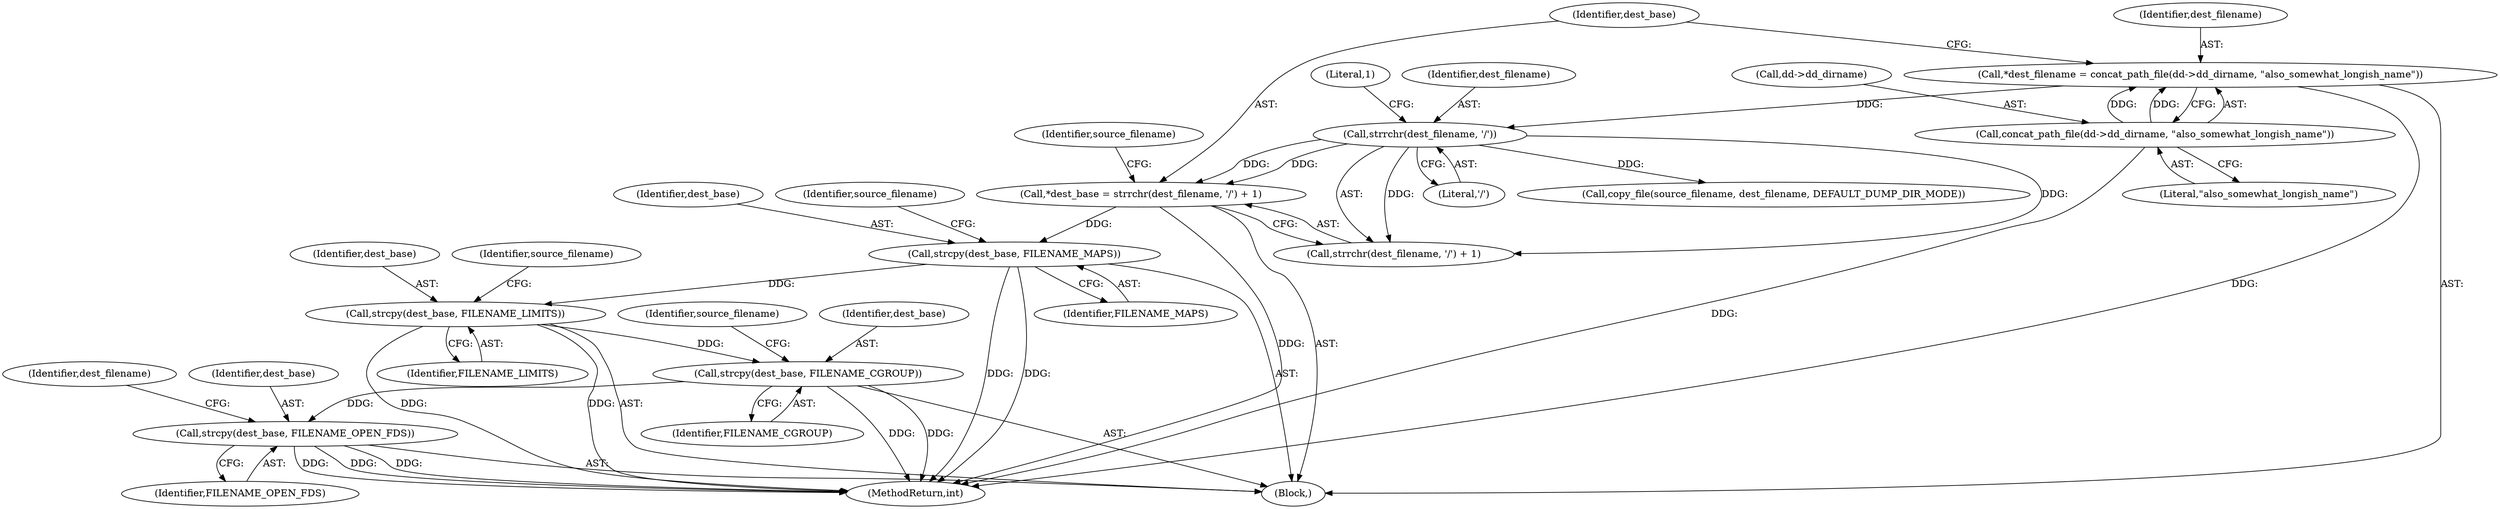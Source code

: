digraph "0_abrt_80408e9e24a1c10f85fd969e1853e0f192157f92_0@API" {
"1000735" [label="(Call,strcpy(dest_base, FILENAME_OPEN_FDS))"];
"1000719" [label="(Call,strcpy(dest_base, FILENAME_CGROUP))"];
"1000698" [label="(Call,strcpy(dest_base, FILENAME_LIMITS))"];
"1000677" [label="(Call,strcpy(dest_base, FILENAME_MAPS))"];
"1000665" [label="(Call,*dest_base = strrchr(dest_filename, '/') + 1)"];
"1000668" [label="(Call,strrchr(dest_filename, '/'))"];
"1000657" [label="(Call,*dest_filename = concat_path_file(dd->dd_dirname, \"also_somewhat_longish_name\"))"];
"1000659" [label="(Call,concat_path_file(dd->dd_dirname, \"also_somewhat_longish_name\"))"];
"1000677" [label="(Call,strcpy(dest_base, FILENAME_MAPS))"];
"1000736" [label="(Identifier,dest_base)"];
"1000623" [label="(Block,)"];
"1000720" [label="(Identifier,dest_base)"];
"1000719" [label="(Call,strcpy(dest_base, FILENAME_CGROUP))"];
"1000671" [label="(Literal,1)"];
"1000658" [label="(Identifier,dest_filename)"];
"1000740" [label="(Identifier,dest_filename)"];
"1000678" [label="(Identifier,dest_base)"];
"1000670" [label="(Literal,'/')"];
"1001168" [label="(MethodReturn,int)"];
"1000702" [label="(Identifier,source_filename)"];
"1000737" [label="(Identifier,FILENAME_OPEN_FDS)"];
"1000681" [label="(Identifier,source_filename)"];
"1000657" [label="(Call,*dest_filename = concat_path_file(dd->dd_dirname, \"also_somewhat_longish_name\"))"];
"1000700" [label="(Identifier,FILENAME_LIMITS)"];
"1000669" [label="(Identifier,dest_filename)"];
"1000663" [label="(Literal,\"also_somewhat_longish_name\")"];
"1000680" [label="(Call,copy_file(source_filename, dest_filename, DEFAULT_DUMP_DIR_MODE))"];
"1000666" [label="(Identifier,dest_base)"];
"1000679" [label="(Identifier,FILENAME_MAPS)"];
"1000659" [label="(Call,concat_path_file(dd->dd_dirname, \"also_somewhat_longish_name\"))"];
"1000668" [label="(Call,strrchr(dest_filename, '/'))"];
"1000735" [label="(Call,strcpy(dest_base, FILENAME_OPEN_FDS))"];
"1000723" [label="(Identifier,source_filename)"];
"1000660" [label="(Call,dd->dd_dirname)"];
"1000699" [label="(Identifier,dest_base)"];
"1000665" [label="(Call,*dest_base = strrchr(dest_filename, '/') + 1)"];
"1000674" [label="(Identifier,source_filename)"];
"1000721" [label="(Identifier,FILENAME_CGROUP)"];
"1000667" [label="(Call,strrchr(dest_filename, '/') + 1)"];
"1000698" [label="(Call,strcpy(dest_base, FILENAME_LIMITS))"];
"1000735" -> "1000623"  [label="AST: "];
"1000735" -> "1000737"  [label="CFG: "];
"1000736" -> "1000735"  [label="AST: "];
"1000737" -> "1000735"  [label="AST: "];
"1000740" -> "1000735"  [label="CFG: "];
"1000735" -> "1001168"  [label="DDG: "];
"1000735" -> "1001168"  [label="DDG: "];
"1000735" -> "1001168"  [label="DDG: "];
"1000719" -> "1000735"  [label="DDG: "];
"1000719" -> "1000623"  [label="AST: "];
"1000719" -> "1000721"  [label="CFG: "];
"1000720" -> "1000719"  [label="AST: "];
"1000721" -> "1000719"  [label="AST: "];
"1000723" -> "1000719"  [label="CFG: "];
"1000719" -> "1001168"  [label="DDG: "];
"1000719" -> "1001168"  [label="DDG: "];
"1000698" -> "1000719"  [label="DDG: "];
"1000698" -> "1000623"  [label="AST: "];
"1000698" -> "1000700"  [label="CFG: "];
"1000699" -> "1000698"  [label="AST: "];
"1000700" -> "1000698"  [label="AST: "];
"1000702" -> "1000698"  [label="CFG: "];
"1000698" -> "1001168"  [label="DDG: "];
"1000698" -> "1001168"  [label="DDG: "];
"1000677" -> "1000698"  [label="DDG: "];
"1000677" -> "1000623"  [label="AST: "];
"1000677" -> "1000679"  [label="CFG: "];
"1000678" -> "1000677"  [label="AST: "];
"1000679" -> "1000677"  [label="AST: "];
"1000681" -> "1000677"  [label="CFG: "];
"1000677" -> "1001168"  [label="DDG: "];
"1000677" -> "1001168"  [label="DDG: "];
"1000665" -> "1000677"  [label="DDG: "];
"1000665" -> "1000623"  [label="AST: "];
"1000665" -> "1000667"  [label="CFG: "];
"1000666" -> "1000665"  [label="AST: "];
"1000667" -> "1000665"  [label="AST: "];
"1000674" -> "1000665"  [label="CFG: "];
"1000665" -> "1001168"  [label="DDG: "];
"1000668" -> "1000665"  [label="DDG: "];
"1000668" -> "1000665"  [label="DDG: "];
"1000668" -> "1000667"  [label="AST: "];
"1000668" -> "1000670"  [label="CFG: "];
"1000669" -> "1000668"  [label="AST: "];
"1000670" -> "1000668"  [label="AST: "];
"1000671" -> "1000668"  [label="CFG: "];
"1000668" -> "1000667"  [label="DDG: "];
"1000668" -> "1000667"  [label="DDG: "];
"1000657" -> "1000668"  [label="DDG: "];
"1000668" -> "1000680"  [label="DDG: "];
"1000657" -> "1000623"  [label="AST: "];
"1000657" -> "1000659"  [label="CFG: "];
"1000658" -> "1000657"  [label="AST: "];
"1000659" -> "1000657"  [label="AST: "];
"1000666" -> "1000657"  [label="CFG: "];
"1000657" -> "1001168"  [label="DDG: "];
"1000659" -> "1000657"  [label="DDG: "];
"1000659" -> "1000657"  [label="DDG: "];
"1000659" -> "1000663"  [label="CFG: "];
"1000660" -> "1000659"  [label="AST: "];
"1000663" -> "1000659"  [label="AST: "];
"1000659" -> "1001168"  [label="DDG: "];
}
